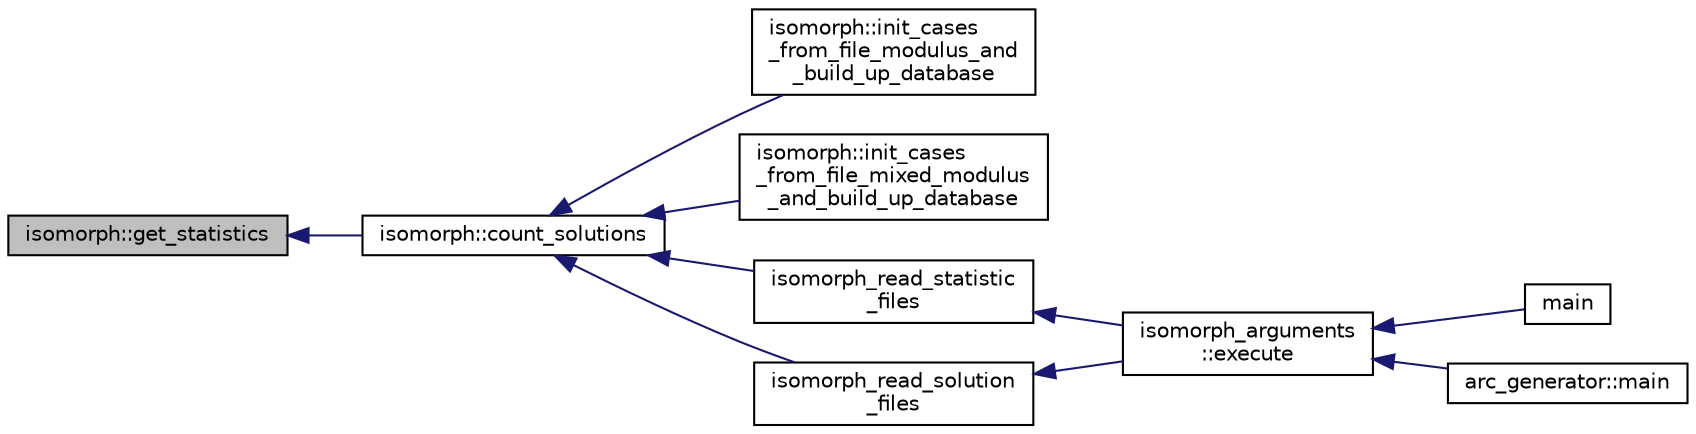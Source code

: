 digraph "isomorph::get_statistics"
{
  edge [fontname="Helvetica",fontsize="10",labelfontname="Helvetica",labelfontsize="10"];
  node [fontname="Helvetica",fontsize="10",shape=record];
  rankdir="LR";
  Node2772 [label="isomorph::get_statistics",height=0.2,width=0.4,color="black", fillcolor="grey75", style="filled", fontcolor="black"];
  Node2772 -> Node2773 [dir="back",color="midnightblue",fontsize="10",style="solid",fontname="Helvetica"];
  Node2773 [label="isomorph::count_solutions",height=0.2,width=0.4,color="black", fillcolor="white", style="filled",URL="$d3/d5f/classisomorph.html#a894cb7cc3e1ce703af74cb8e7aade287"];
  Node2773 -> Node2774 [dir="back",color="midnightblue",fontsize="10",style="solid",fontname="Helvetica"];
  Node2774 [label="isomorph::init_cases\l_from_file_modulus_and\l_build_up_database",height=0.2,width=0.4,color="black", fillcolor="white", style="filled",URL="$d3/d5f/classisomorph.html#a42c6ebeadb51263d8ae8c1bdaae3ebbd"];
  Node2773 -> Node2775 [dir="back",color="midnightblue",fontsize="10",style="solid",fontname="Helvetica"];
  Node2775 [label="isomorph::init_cases\l_from_file_mixed_modulus\l_and_build_up_database",height=0.2,width=0.4,color="black", fillcolor="white", style="filled",URL="$d3/d5f/classisomorph.html#acae208131143734575c088b5f50123f6"];
  Node2773 -> Node2776 [dir="back",color="midnightblue",fontsize="10",style="solid",fontname="Helvetica"];
  Node2776 [label="isomorph_read_statistic\l_files",height=0.2,width=0.4,color="black", fillcolor="white", style="filled",URL="$d4/d7e/isomorph__global_8_c.html#a78a6ee9d7dee4708fc721374bdebfa83"];
  Node2776 -> Node2777 [dir="back",color="midnightblue",fontsize="10",style="solid",fontname="Helvetica"];
  Node2777 [label="isomorph_arguments\l::execute",height=0.2,width=0.4,color="black", fillcolor="white", style="filled",URL="$d5/de4/classisomorph__arguments.html#aa85e472d14906abdd5672dc66027583e"];
  Node2777 -> Node2778 [dir="back",color="midnightblue",fontsize="10",style="solid",fontname="Helvetica"];
  Node2778 [label="main",height=0.2,width=0.4,color="black", fillcolor="white", style="filled",URL="$d1/d5e/blt__main_8_c.html#a217dbf8b442f20279ea00b898af96f52"];
  Node2777 -> Node2779 [dir="back",color="midnightblue",fontsize="10",style="solid",fontname="Helvetica"];
  Node2779 [label="arc_generator::main",height=0.2,width=0.4,color="black", fillcolor="white", style="filled",URL="$d4/d21/classarc__generator.html#ad80140b51b165dad1fe6ab232be7829a"];
  Node2773 -> Node2780 [dir="back",color="midnightblue",fontsize="10",style="solid",fontname="Helvetica"];
  Node2780 [label="isomorph_read_solution\l_files",height=0.2,width=0.4,color="black", fillcolor="white", style="filled",URL="$d4/d7e/isomorph__global_8_c.html#a697da824ab34db5c830530fb3c97df24"];
  Node2780 -> Node2777 [dir="back",color="midnightblue",fontsize="10",style="solid",fontname="Helvetica"];
}
